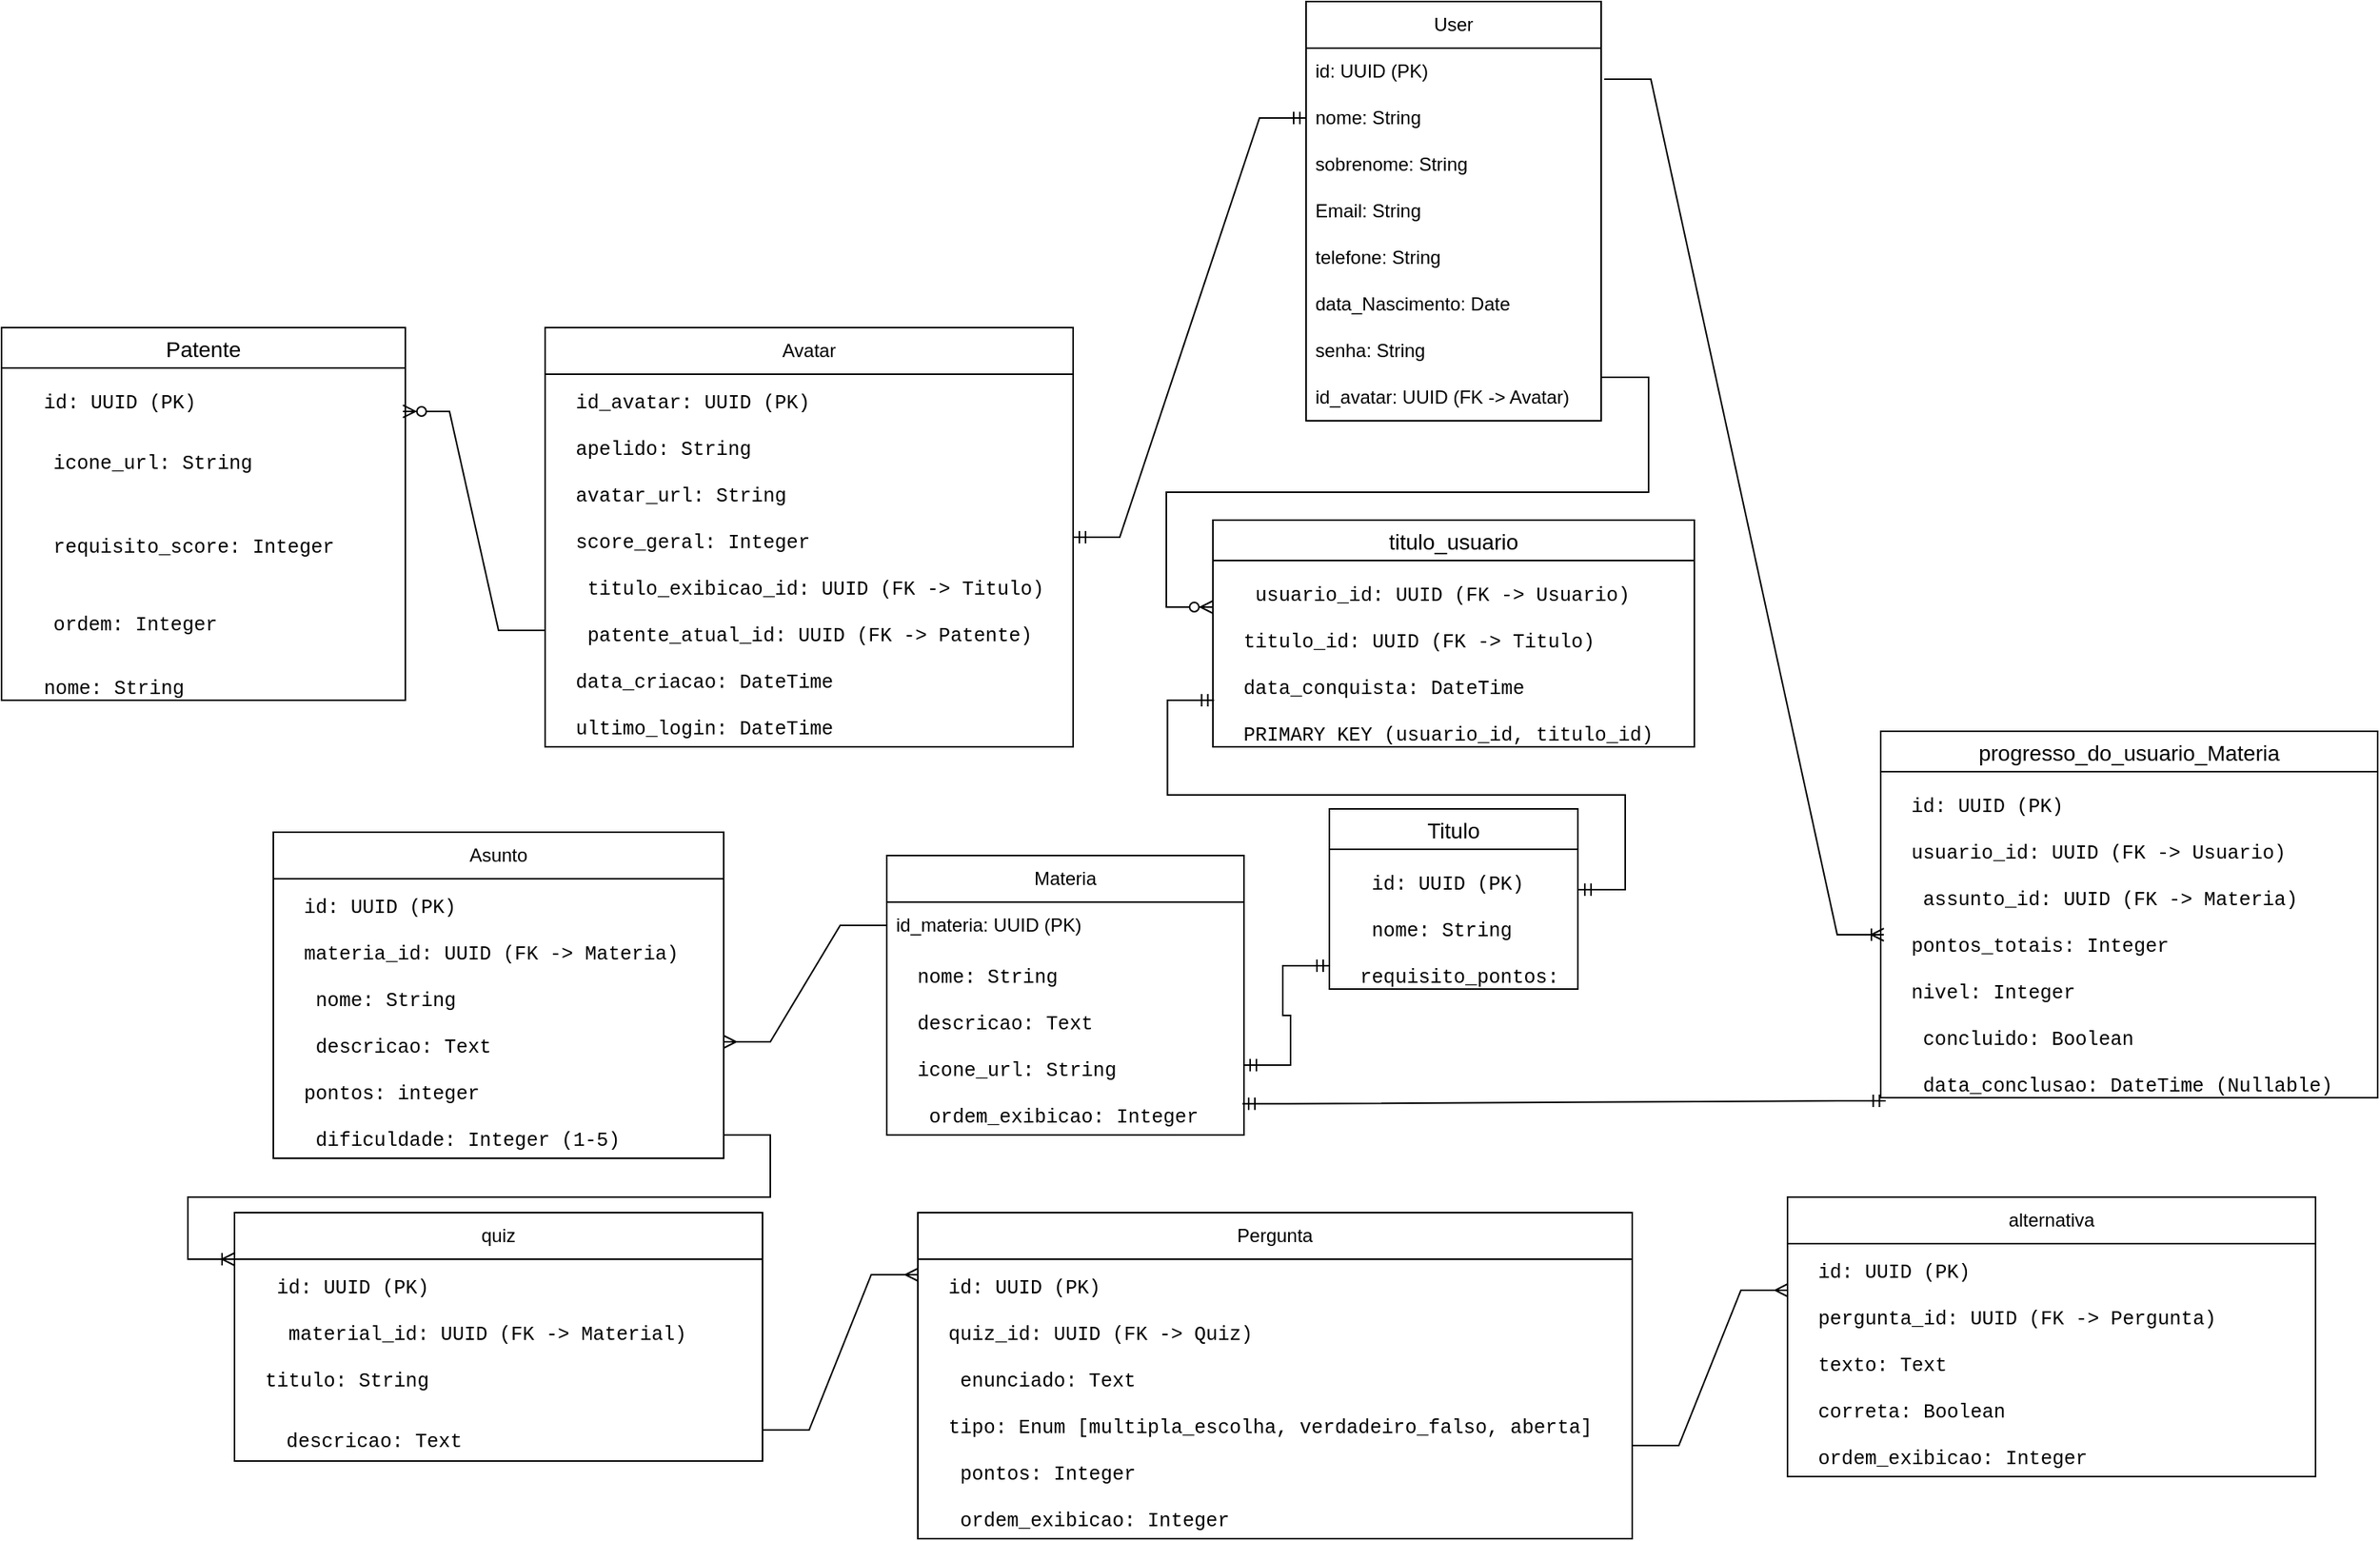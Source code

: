 <mxfile version="26.2.9">
  <diagram id="C5RBs43oDa-KdzZeNtuy" name="Page-1">
    <mxGraphModel dx="3129" dy="2436" grid="1" gridSize="10" guides="1" tooltips="1" connect="1" arrows="1" fold="1" page="1" pageScale="1" pageWidth="827" pageHeight="1169" math="0" shadow="0">
      <root>
        <mxCell id="WIyWlLk6GJQsqaUBKTNV-0" />
        <mxCell id="WIyWlLk6GJQsqaUBKTNV-1" parent="WIyWlLk6GJQsqaUBKTNV-0" />
        <mxCell id="BTQmBfeOJ8P_9vH9tkaP-0" value="User" style="swimlane;fontStyle=0;childLayout=stackLayout;horizontal=1;startSize=30;horizontalStack=0;resizeParent=1;resizeParentMax=0;resizeLast=0;collapsible=1;marginBottom=0;whiteSpace=wrap;html=1;" vertex="1" parent="WIyWlLk6GJQsqaUBKTNV-1">
          <mxGeometry x="50" y="-180" width="190" height="270" as="geometry" />
        </mxCell>
        <mxCell id="BTQmBfeOJ8P_9vH9tkaP-1" value="id: UUID (PK)" style="text;strokeColor=none;fillColor=none;align=left;verticalAlign=middle;spacingLeft=4;spacingRight=4;overflow=hidden;points=[[0,0.5],[1,0.5]];portConstraint=eastwest;rotatable=0;whiteSpace=wrap;html=1;" vertex="1" parent="BTQmBfeOJ8P_9vH9tkaP-0">
          <mxGeometry y="30" width="190" height="30" as="geometry" />
        </mxCell>
        <mxCell id="BTQmBfeOJ8P_9vH9tkaP-2" value="nome: String" style="text;strokeColor=none;fillColor=none;align=left;verticalAlign=middle;spacingLeft=4;spacingRight=4;overflow=hidden;points=[[0,0.5],[1,0.5]];portConstraint=eastwest;rotatable=0;whiteSpace=wrap;html=1;" vertex="1" parent="BTQmBfeOJ8P_9vH9tkaP-0">
          <mxGeometry y="60" width="190" height="30" as="geometry" />
        </mxCell>
        <mxCell id="BTQmBfeOJ8P_9vH9tkaP-7" value="sobrenome: String" style="text;strokeColor=none;fillColor=none;align=left;verticalAlign=middle;spacingLeft=4;spacingRight=4;overflow=hidden;points=[[0,0.5],[1,0.5]];portConstraint=eastwest;rotatable=0;whiteSpace=wrap;html=1;" vertex="1" parent="BTQmBfeOJ8P_9vH9tkaP-0">
          <mxGeometry y="90" width="190" height="30" as="geometry" />
        </mxCell>
        <mxCell id="BTQmBfeOJ8P_9vH9tkaP-5" value="Email: String" style="text;strokeColor=none;fillColor=none;align=left;verticalAlign=middle;spacingLeft=4;spacingRight=4;overflow=hidden;points=[[0,0.5],[1,0.5]];portConstraint=eastwest;rotatable=0;whiteSpace=wrap;html=1;" vertex="1" parent="BTQmBfeOJ8P_9vH9tkaP-0">
          <mxGeometry y="120" width="190" height="30" as="geometry" />
        </mxCell>
        <mxCell id="BTQmBfeOJ8P_9vH9tkaP-6" value="telefone: String" style="text;strokeColor=none;fillColor=none;align=left;verticalAlign=middle;spacingLeft=4;spacingRight=4;overflow=hidden;points=[[0,0.5],[1,0.5]];portConstraint=eastwest;rotatable=0;whiteSpace=wrap;html=1;" vertex="1" parent="BTQmBfeOJ8P_9vH9tkaP-0">
          <mxGeometry y="150" width="190" height="30" as="geometry" />
        </mxCell>
        <mxCell id="BTQmBfeOJ8P_9vH9tkaP-8" value="data_Nascimento: Date" style="text;strokeColor=none;fillColor=none;align=left;verticalAlign=middle;spacingLeft=4;spacingRight=4;overflow=hidden;points=[[0,0.5],[1,0.5]];portConstraint=eastwest;rotatable=0;whiteSpace=wrap;html=1;" vertex="1" parent="BTQmBfeOJ8P_9vH9tkaP-0">
          <mxGeometry y="180" width="190" height="30" as="geometry" />
        </mxCell>
        <mxCell id="BTQmBfeOJ8P_9vH9tkaP-3" value="senha: String" style="text;strokeColor=none;fillColor=none;align=left;verticalAlign=middle;spacingLeft=4;spacingRight=4;overflow=hidden;points=[[0,0.5],[1,0.5]];portConstraint=eastwest;rotatable=0;whiteSpace=wrap;html=1;" vertex="1" parent="BTQmBfeOJ8P_9vH9tkaP-0">
          <mxGeometry y="210" width="190" height="30" as="geometry" />
        </mxCell>
        <mxCell id="BTQmBfeOJ8P_9vH9tkaP-19" value="id_avatar: UUID (FK -&amp;gt; Avatar)" style="text;strokeColor=none;fillColor=none;align=left;verticalAlign=middle;spacingLeft=4;spacingRight=4;overflow=hidden;points=[[0,0.5],[1,0.5]];portConstraint=eastwest;rotatable=0;whiteSpace=wrap;html=1;" vertex="1" parent="BTQmBfeOJ8P_9vH9tkaP-0">
          <mxGeometry y="240" width="190" height="30" as="geometry" />
        </mxCell>
        <mxCell id="BTQmBfeOJ8P_9vH9tkaP-9" value="Avatar" style="swimlane;fontStyle=0;childLayout=stackLayout;horizontal=1;startSize=30;horizontalStack=0;resizeParent=1;resizeParentMax=0;resizeLast=0;collapsible=1;marginBottom=0;whiteSpace=wrap;html=1;" vertex="1" parent="WIyWlLk6GJQsqaUBKTNV-1">
          <mxGeometry x="-440" y="30" width="340" height="270" as="geometry" />
        </mxCell>
        <mxCell id="BTQmBfeOJ8P_9vH9tkaP-18" value="&lt;pre style=&quot;font-family: Menlo, &amp;quot;Roboto Mono&amp;quot;, &amp;quot;Courier New&amp;quot;, Courier, monospace, Inter, sans-serif; overflow: auto; padding: 9.144px 13.716px; text-wrap-mode: wrap; word-break: break-all; font-size: 12.573px; margin-top: 0px !important; margin-bottom: 0px !important;&quot;&gt;id_avatar: UUID (PK)&lt;/pre&gt;" style="text;strokeColor=none;fillColor=none;align=left;verticalAlign=middle;spacingLeft=4;spacingRight=4;overflow=hidden;points=[[0,0.5],[1,0.5]];portConstraint=eastwest;rotatable=0;whiteSpace=wrap;html=1;" vertex="1" parent="BTQmBfeOJ8P_9vH9tkaP-9">
          <mxGeometry y="30" width="340" height="30" as="geometry" />
        </mxCell>
        <mxCell id="BTQmBfeOJ8P_9vH9tkaP-10" value="&lt;pre style=&quot;font-family: Menlo, &amp;quot;Roboto Mono&amp;quot;, &amp;quot;Courier New&amp;quot;, Courier, monospace, Inter, sans-serif; overflow: auto; padding: 9.144px 13.716px; text-wrap-mode: wrap; word-break: break-all; font-size: 12.573px; margin-top: 0px !important; margin-bottom: 0px !important;&quot;&gt;apelido: String&lt;/pre&gt;" style="text;strokeColor=none;fillColor=none;align=left;verticalAlign=middle;spacingLeft=4;spacingRight=4;overflow=hidden;points=[[0,0.5],[1,0.5]];portConstraint=eastwest;rotatable=0;whiteSpace=wrap;html=1;" vertex="1" parent="BTQmBfeOJ8P_9vH9tkaP-9">
          <mxGeometry y="60" width="340" height="30" as="geometry" />
        </mxCell>
        <mxCell id="BTQmBfeOJ8P_9vH9tkaP-11" value="&lt;pre style=&quot;font-family: Menlo, &amp;quot;Roboto Mono&amp;quot;, &amp;quot;Courier New&amp;quot;, Courier, monospace, Inter, sans-serif; overflow: auto; padding: 9.144px 13.716px; text-wrap-mode: wrap; word-break: break-all; font-size: 12.573px; margin-top: 0px !important; margin-bottom: 0px !important;&quot;&gt;avatar_url: String&lt;/pre&gt;" style="text;strokeColor=none;fillColor=none;align=left;verticalAlign=middle;spacingLeft=4;spacingRight=4;overflow=hidden;points=[[0,0.5],[1,0.5]];portConstraint=eastwest;rotatable=0;whiteSpace=wrap;html=1;" vertex="1" parent="BTQmBfeOJ8P_9vH9tkaP-9">
          <mxGeometry y="90" width="340" height="30" as="geometry" />
        </mxCell>
        <mxCell id="BTQmBfeOJ8P_9vH9tkaP-15" value="&lt;pre style=&quot;font-family: Menlo, &amp;quot;Roboto Mono&amp;quot;, &amp;quot;Courier New&amp;quot;, Courier, monospace, Inter, sans-serif; overflow: auto; padding: 9.144px 13.716px; text-wrap-mode: wrap; word-break: break-all; font-size: 12.573px; margin-top: 0px !important; margin-bottom: 0px !important;&quot;&gt;score_geral: Integer&lt;/pre&gt;" style="text;strokeColor=none;fillColor=none;align=left;verticalAlign=middle;spacingLeft=4;spacingRight=4;overflow=hidden;points=[[0,0.5],[1,0.5]];portConstraint=eastwest;rotatable=0;whiteSpace=wrap;html=1;" vertex="1" parent="BTQmBfeOJ8P_9vH9tkaP-9">
          <mxGeometry y="120" width="340" height="30" as="geometry" />
        </mxCell>
        <mxCell id="BTQmBfeOJ8P_9vH9tkaP-14" value="&lt;pre style=&quot;font-family: Menlo, &amp;quot;Roboto Mono&amp;quot;, &amp;quot;Courier New&amp;quot;, Courier, monospace, Inter, sans-serif; overflow: auto; padding: 9.144px 13.716px; text-wrap-mode: wrap; word-break: break-all; font-size: 12.573px; margin-top: 0px !important; margin-bottom: 0px !important;&quot;&gt; titulo_exibicao_id: UUID (FK -&amp;gt; Titulo)&lt;/pre&gt;" style="text;strokeColor=none;fillColor=none;align=left;verticalAlign=middle;spacingLeft=4;spacingRight=4;overflow=hidden;points=[[0,0.5],[1,0.5]];portConstraint=eastwest;rotatable=0;whiteSpace=wrap;html=1;" vertex="1" parent="BTQmBfeOJ8P_9vH9tkaP-9">
          <mxGeometry y="150" width="340" height="30" as="geometry" />
        </mxCell>
        <mxCell id="BTQmBfeOJ8P_9vH9tkaP-13" value="&lt;pre style=&quot;font-family: Menlo, &amp;quot;Roboto Mono&amp;quot;, &amp;quot;Courier New&amp;quot;, Courier, monospace, Inter, sans-serif; overflow: auto; padding: 9.144px 13.716px; text-wrap-mode: wrap; word-break: break-all; font-size: 12.573px; margin-top: 0px !important; margin-bottom: 0px !important;&quot;&gt; patente_atual_id: UUID (FK -&amp;gt; Patente)&lt;/pre&gt;" style="text;strokeColor=none;fillColor=none;align=left;verticalAlign=middle;spacingLeft=4;spacingRight=4;overflow=hidden;points=[[0,0.5],[1,0.5]];portConstraint=eastwest;rotatable=0;whiteSpace=wrap;html=1;" vertex="1" parent="BTQmBfeOJ8P_9vH9tkaP-9">
          <mxGeometry y="180" width="340" height="30" as="geometry" />
        </mxCell>
        <mxCell id="BTQmBfeOJ8P_9vH9tkaP-17" value="&lt;pre style=&quot;font-family: Menlo, &amp;quot;Roboto Mono&amp;quot;, &amp;quot;Courier New&amp;quot;, Courier, monospace, Inter, sans-serif; overflow: auto; padding: 9.144px 13.716px; text-wrap-mode: wrap; word-break: break-all; font-size: 12.573px; margin-top: 0px !important; margin-bottom: 0px !important;&quot;&gt;data_criacao: DateTime&lt;/pre&gt;" style="text;strokeColor=none;fillColor=none;align=left;verticalAlign=middle;spacingLeft=4;spacingRight=4;overflow=hidden;points=[[0,0.5],[1,0.5]];portConstraint=eastwest;rotatable=0;whiteSpace=wrap;html=1;" vertex="1" parent="BTQmBfeOJ8P_9vH9tkaP-9">
          <mxGeometry y="210" width="340" height="30" as="geometry" />
        </mxCell>
        <mxCell id="BTQmBfeOJ8P_9vH9tkaP-12" value="&lt;pre style=&quot;font-family: Menlo, &amp;quot;Roboto Mono&amp;quot;, &amp;quot;Courier New&amp;quot;, Courier, monospace, Inter, sans-serif; overflow: auto; padding: 9.144px 13.716px; text-wrap-mode: wrap; word-break: break-all; font-size: 12.573px; margin-top: 0px !important; margin-bottom: 0px !important;&quot;&gt;ultimo_login: DateTime&lt;/pre&gt;" style="text;strokeColor=none;fillColor=none;align=left;verticalAlign=middle;spacingLeft=4;spacingRight=4;overflow=hidden;points=[[0,0.5],[1,0.5]];portConstraint=eastwest;rotatable=0;whiteSpace=wrap;html=1;" vertex="1" parent="BTQmBfeOJ8P_9vH9tkaP-9">
          <mxGeometry y="240" width="340" height="30" as="geometry" />
        </mxCell>
        <mxCell id="BTQmBfeOJ8P_9vH9tkaP-20" value="Materia" style="swimlane;fontStyle=0;childLayout=stackLayout;horizontal=1;startSize=30;horizontalStack=0;resizeParent=1;resizeParentMax=0;resizeLast=0;collapsible=1;marginBottom=0;whiteSpace=wrap;html=1;" vertex="1" parent="WIyWlLk6GJQsqaUBKTNV-1">
          <mxGeometry x="-220" y="370" width="230" height="180" as="geometry" />
        </mxCell>
        <mxCell id="BTQmBfeOJ8P_9vH9tkaP-21" value="id_materia: UUID (PK)" style="text;strokeColor=none;fillColor=none;align=left;verticalAlign=middle;spacingLeft=4;spacingRight=4;overflow=hidden;points=[[0,0.5],[1,0.5]];portConstraint=eastwest;rotatable=0;whiteSpace=wrap;html=1;" vertex="1" parent="BTQmBfeOJ8P_9vH9tkaP-20">
          <mxGeometry y="30" width="230" height="30" as="geometry" />
        </mxCell>
        <mxCell id="BTQmBfeOJ8P_9vH9tkaP-22" value="&lt;pre style=&quot;font-family: Menlo, &amp;quot;Roboto Mono&amp;quot;, &amp;quot;Courier New&amp;quot;, Courier, monospace, Inter, sans-serif; overflow: auto; padding: 9.144px 13.716px; text-wrap-mode: wrap; word-break: break-all; font-size: 12.573px; margin-top: 0px !important; margin-bottom: 0px !important;&quot;&gt;nome: String&lt;/pre&gt;" style="text;strokeColor=none;fillColor=none;align=left;verticalAlign=middle;spacingLeft=4;spacingRight=4;overflow=hidden;points=[[0,0.5],[1,0.5]];portConstraint=eastwest;rotatable=0;whiteSpace=wrap;html=1;" vertex="1" parent="BTQmBfeOJ8P_9vH9tkaP-20">
          <mxGeometry y="60" width="230" height="30" as="geometry" />
        </mxCell>
        <mxCell id="BTQmBfeOJ8P_9vH9tkaP-25" value="&lt;pre style=&quot;font-family: Menlo, &amp;quot;Roboto Mono&amp;quot;, &amp;quot;Courier New&amp;quot;, Courier, monospace, Inter, sans-serif; overflow: auto; padding: 9.144px 13.716px; text-wrap-mode: wrap; word-break: break-all; font-size: 12.573px; margin-top: 0px !important; margin-bottom: 0px !important;&quot;&gt;descricao: Text&lt;/pre&gt;" style="text;strokeColor=none;fillColor=none;align=left;verticalAlign=middle;spacingLeft=4;spacingRight=4;overflow=hidden;points=[[0,0.5],[1,0.5]];portConstraint=eastwest;rotatable=0;whiteSpace=wrap;html=1;" vertex="1" parent="BTQmBfeOJ8P_9vH9tkaP-20">
          <mxGeometry y="90" width="230" height="30" as="geometry" />
        </mxCell>
        <mxCell id="BTQmBfeOJ8P_9vH9tkaP-24" value="&lt;pre style=&quot;font-family: Menlo, &amp;quot;Roboto Mono&amp;quot;, &amp;quot;Courier New&amp;quot;, Courier, monospace, Inter, sans-serif; overflow: auto; padding: 9.144px 13.716px; text-wrap-mode: wrap; word-break: break-all; font-size: 12.573px; margin-top: 0px !important; margin-bottom: 0px !important;&quot;&gt;icone_url: String&lt;/pre&gt;" style="text;strokeColor=none;fillColor=none;align=left;verticalAlign=middle;spacingLeft=4;spacingRight=4;overflow=hidden;points=[[0,0.5],[1,0.5]];portConstraint=eastwest;rotatable=0;whiteSpace=wrap;html=1;" vertex="1" parent="BTQmBfeOJ8P_9vH9tkaP-20">
          <mxGeometry y="120" width="230" height="30" as="geometry" />
        </mxCell>
        <mxCell id="BTQmBfeOJ8P_9vH9tkaP-26" value="&lt;pre style=&quot;font-family: Menlo, &amp;quot;Roboto Mono&amp;quot;, &amp;quot;Courier New&amp;quot;, Courier, monospace, Inter, sans-serif; overflow: auto; padding: 9.144px 13.716px; text-wrap-mode: wrap; word-break: break-all; font-size: 12.573px; margin-top: 0px !important; margin-bottom: 0px !important;&quot;&gt; ordem_exibicao: Integer&lt;/pre&gt;" style="text;strokeColor=none;fillColor=none;align=left;verticalAlign=middle;spacingLeft=4;spacingRight=4;overflow=hidden;points=[[0,0.5],[1,0.5]];portConstraint=eastwest;rotatable=0;whiteSpace=wrap;html=1;" vertex="1" parent="BTQmBfeOJ8P_9vH9tkaP-20">
          <mxGeometry y="150" width="230" height="30" as="geometry" />
        </mxCell>
        <mxCell id="BTQmBfeOJ8P_9vH9tkaP-28" value="Asunto" style="swimlane;fontStyle=0;childLayout=stackLayout;horizontal=1;startSize=30;horizontalStack=0;resizeParent=1;resizeParentMax=0;resizeLast=0;collapsible=1;marginBottom=0;whiteSpace=wrap;html=1;" vertex="1" parent="WIyWlLk6GJQsqaUBKTNV-1">
          <mxGeometry x="-615" y="355" width="290" height="210" as="geometry" />
        </mxCell>
        <mxCell id="BTQmBfeOJ8P_9vH9tkaP-29" value="&lt;pre style=&quot;font-family: Menlo, &amp;quot;Roboto Mono&amp;quot;, &amp;quot;Courier New&amp;quot;, Courier, monospace, Inter, sans-serif; overflow: auto; padding: 9.144px 13.716px; text-wrap-mode: wrap; word-break: break-all; font-size: 12.573px; margin-top: 0px !important; margin-bottom: 0px !important;&quot;&gt;id: UUID (PK)&lt;/pre&gt;" style="text;strokeColor=none;fillColor=none;align=left;verticalAlign=middle;spacingLeft=4;spacingRight=4;overflow=hidden;points=[[0,0.5],[1,0.5]];portConstraint=eastwest;rotatable=0;whiteSpace=wrap;html=1;" vertex="1" parent="BTQmBfeOJ8P_9vH9tkaP-28">
          <mxGeometry y="30" width="290" height="30" as="geometry" />
        </mxCell>
        <mxCell id="BTQmBfeOJ8P_9vH9tkaP-30" value="&lt;pre style=&quot;font-family: Menlo, &amp;quot;Roboto Mono&amp;quot;, &amp;quot;Courier New&amp;quot;, Courier, monospace, Inter, sans-serif; overflow: auto; padding: 9.144px 13.716px; text-wrap-mode: wrap; word-break: break-all; font-size: 12.573px; margin-top: 0px !important; margin-bottom: 0px !important;&quot;&gt;materia_id: UUID (FK -&amp;gt; Materia)&lt;/pre&gt;" style="text;strokeColor=none;fillColor=none;align=left;verticalAlign=middle;spacingLeft=4;spacingRight=4;overflow=hidden;points=[[0,0.5],[1,0.5]];portConstraint=eastwest;rotatable=0;whiteSpace=wrap;html=1;" vertex="1" parent="BTQmBfeOJ8P_9vH9tkaP-28">
          <mxGeometry y="60" width="290" height="30" as="geometry" />
        </mxCell>
        <mxCell id="BTQmBfeOJ8P_9vH9tkaP-32" value="&lt;pre style=&quot;font-family: Menlo, &amp;quot;Roboto Mono&amp;quot;, &amp;quot;Courier New&amp;quot;, Courier, monospace, Inter, sans-serif; overflow: auto; padding: 9.144px 13.716px; text-wrap-mode: wrap; word-break: break-all; font-size: 12.573px; margin-top: 0px !important; margin-bottom: 0px !important;&quot;&gt; nome: String&lt;/pre&gt;" style="text;strokeColor=none;fillColor=none;align=left;verticalAlign=middle;spacingLeft=4;spacingRight=4;overflow=hidden;points=[[0,0.5],[1,0.5]];portConstraint=eastwest;rotatable=0;whiteSpace=wrap;html=1;" vertex="1" parent="BTQmBfeOJ8P_9vH9tkaP-28">
          <mxGeometry y="90" width="290" height="30" as="geometry" />
        </mxCell>
        <mxCell id="BTQmBfeOJ8P_9vH9tkaP-33" value="&lt;pre style=&quot;font-family: Menlo, &amp;quot;Roboto Mono&amp;quot;, &amp;quot;Courier New&amp;quot;, Courier, monospace, Inter, sans-serif; overflow: auto; padding: 9.144px 13.716px; text-wrap-mode: wrap; word-break: break-all; font-size: 12.573px; margin-top: 0px !important; margin-bottom: 0px !important;&quot;&gt; descricao: Text&lt;/pre&gt;" style="text;strokeColor=none;fillColor=none;align=left;verticalAlign=middle;spacingLeft=4;spacingRight=4;overflow=hidden;points=[[0,0.5],[1,0.5]];portConstraint=eastwest;rotatable=0;whiteSpace=wrap;html=1;" vertex="1" parent="BTQmBfeOJ8P_9vH9tkaP-28">
          <mxGeometry y="120" width="290" height="30" as="geometry" />
        </mxCell>
        <mxCell id="BTQmBfeOJ8P_9vH9tkaP-95" value="&lt;pre style=&quot;font-family: Menlo, &amp;quot;Roboto Mono&amp;quot;, &amp;quot;Courier New&amp;quot;, Courier, monospace, Inter, sans-serif; overflow: auto; padding: 9.144px 13.716px; text-wrap-mode: wrap; word-break: break-all; font-size: 12.573px; margin-top: 0px !important; margin-bottom: 0px !important;&quot;&gt;pontos: integer&lt;/pre&gt;" style="text;strokeColor=none;fillColor=none;align=left;verticalAlign=middle;spacingLeft=4;spacingRight=4;overflow=hidden;points=[[0,0.5],[1,0.5]];portConstraint=eastwest;rotatable=0;whiteSpace=wrap;html=1;" vertex="1" parent="BTQmBfeOJ8P_9vH9tkaP-28">
          <mxGeometry y="150" width="290" height="30" as="geometry" />
        </mxCell>
        <mxCell id="BTQmBfeOJ8P_9vH9tkaP-34" value="&lt;pre style=&quot;font-family: Menlo, &amp;quot;Roboto Mono&amp;quot;, &amp;quot;Courier New&amp;quot;, Courier, monospace, Inter, sans-serif; overflow: auto; padding: 9.144px 13.716px; text-wrap-mode: wrap; word-break: break-all; font-size: 12.573px; margin-top: 0px !important; margin-bottom: 0px !important;&quot;&gt; dificuldade: Integer (1-5)&lt;/pre&gt;" style="text;strokeColor=none;fillColor=none;align=left;verticalAlign=middle;spacingLeft=4;spacingRight=4;overflow=hidden;points=[[0,0.5],[1,0.5]];portConstraint=eastwest;rotatable=0;whiteSpace=wrap;html=1;" vertex="1" parent="BTQmBfeOJ8P_9vH9tkaP-28">
          <mxGeometry y="180" width="290" height="30" as="geometry" />
        </mxCell>
        <mxCell id="BTQmBfeOJ8P_9vH9tkaP-31" value="&lt;pre style=&quot;font-family: Menlo, &amp;quot;Roboto Mono&amp;quot;, &amp;quot;Courier New&amp;quot;, Courier, monospace, Inter, sans-serif; overflow: auto; padding: 9.144px 13.716px; text-wrap-mode: wrap; word-break: break-all; font-size: 12.573px; margin-top: 0px !important; margin-bottom: 0px !important;&quot;&gt;&lt;br&gt;&lt;/pre&gt;" style="text;strokeColor=none;fillColor=none;align=left;verticalAlign=middle;spacingLeft=4;spacingRight=4;overflow=hidden;points=[[0,0.5],[1,0.5]];portConstraint=eastwest;rotatable=0;whiteSpace=wrap;html=1;" vertex="1" parent="BTQmBfeOJ8P_9vH9tkaP-28">
          <mxGeometry y="210" width="290" as="geometry" />
        </mxCell>
        <mxCell id="BTQmBfeOJ8P_9vH9tkaP-35" value="quiz" style="swimlane;fontStyle=0;childLayout=stackLayout;horizontal=1;startSize=30;horizontalStack=0;resizeParent=1;resizeParentMax=0;resizeLast=0;collapsible=1;marginBottom=0;whiteSpace=wrap;html=1;" vertex="1" parent="WIyWlLk6GJQsqaUBKTNV-1">
          <mxGeometry x="-640" y="600" width="340" height="160" as="geometry" />
        </mxCell>
        <mxCell id="BTQmBfeOJ8P_9vH9tkaP-36" value="&lt;pre style=&quot;font-family: Menlo, &amp;quot;Roboto Mono&amp;quot;, &amp;quot;Courier New&amp;quot;, Courier, monospace, Inter, sans-serif; overflow: auto; padding: 9.144px 13.716px; text-wrap-mode: wrap; word-break: break-all; font-size: 12.573px; margin-top: 0px !important; margin-bottom: 0px !important;&quot;&gt; id: UUID (PK)&lt;/pre&gt;" style="text;strokeColor=none;fillColor=none;align=left;verticalAlign=middle;spacingLeft=4;spacingRight=4;overflow=hidden;points=[[0,0.5],[1,0.5]];portConstraint=eastwest;rotatable=0;whiteSpace=wrap;html=1;" vertex="1" parent="BTQmBfeOJ8P_9vH9tkaP-35">
          <mxGeometry y="30" width="340" height="30" as="geometry" />
        </mxCell>
        <mxCell id="BTQmBfeOJ8P_9vH9tkaP-37" value="&lt;pre style=&quot;font-family: Menlo, &amp;quot;Roboto Mono&amp;quot;, &amp;quot;Courier New&amp;quot;, Courier, monospace, Inter, sans-serif; overflow: auto; padding: 9.144px 13.716px; text-wrap-mode: wrap; word-break: break-all; font-size: 12.573px; margin-top: 0px !important; margin-bottom: 0px !important;&quot;&gt;  material_id: UUID (FK -&amp;gt; Material)&lt;/pre&gt;" style="text;strokeColor=none;fillColor=none;align=left;verticalAlign=middle;spacingLeft=4;spacingRight=4;overflow=hidden;points=[[0,0.5],[1,0.5]];portConstraint=eastwest;rotatable=0;whiteSpace=wrap;html=1;" vertex="1" parent="BTQmBfeOJ8P_9vH9tkaP-35">
          <mxGeometry y="60" width="340" height="30" as="geometry" />
        </mxCell>
        <mxCell id="BTQmBfeOJ8P_9vH9tkaP-38" value="&lt;pre style=&quot;font-family: Menlo, &amp;quot;Roboto Mono&amp;quot;, &amp;quot;Courier New&amp;quot;, Courier, monospace, Inter, sans-serif; overflow: auto; padding: 9.144px 13.716px; text-wrap-mode: wrap; word-break: break-all; font-size: 12.573px; margin-top: 0px !important; margin-bottom: 0px !important;&quot;&gt;titulo: String&lt;/pre&gt;" style="text;strokeColor=none;fillColor=none;align=left;verticalAlign=middle;spacingLeft=4;spacingRight=4;overflow=hidden;points=[[0,0.5],[1,0.5]];portConstraint=eastwest;rotatable=0;whiteSpace=wrap;html=1;" vertex="1" parent="BTQmBfeOJ8P_9vH9tkaP-35">
          <mxGeometry y="90" width="340" height="30" as="geometry" />
        </mxCell>
        <mxCell id="BTQmBfeOJ8P_9vH9tkaP-41" value="&lt;pre style=&quot;font-family: Menlo, &amp;quot;Roboto Mono&amp;quot;, &amp;quot;Courier New&amp;quot;, Courier, monospace, Inter, sans-serif; overflow: auto; padding: 9.144px 13.716px; text-wrap-mode: wrap; word-break: break-all; font-size: 12.573px; margin-top: 0px !important; margin-bottom: 0px !important;&quot;&gt;&lt;pre style=&quot;font-family: Menlo, &amp;quot;Roboto Mono&amp;quot;, &amp;quot;Courier New&amp;quot;, Courier, monospace, Inter, sans-serif; overflow: auto; padding: 9.144px 13.716px; text-wrap-mode: wrap; word-break: break-all; margin-top: 0px !important; margin-bottom: 0px !important;&quot;&gt;descricao: Text&lt;/pre&gt;&lt;/pre&gt;" style="text;strokeColor=none;fillColor=none;align=left;verticalAlign=middle;spacingLeft=4;spacingRight=4;overflow=hidden;points=[[0,0.5],[1,0.5]];portConstraint=eastwest;rotatable=0;whiteSpace=wrap;html=1;" vertex="1" parent="BTQmBfeOJ8P_9vH9tkaP-35">
          <mxGeometry y="120" width="340" height="40" as="geometry" />
        </mxCell>
        <mxCell id="BTQmBfeOJ8P_9vH9tkaP-42" value="Pergunta" style="swimlane;fontStyle=0;childLayout=stackLayout;horizontal=1;startSize=30;horizontalStack=0;resizeParent=1;resizeParentMax=0;resizeLast=0;collapsible=1;marginBottom=0;whiteSpace=wrap;html=1;" vertex="1" parent="WIyWlLk6GJQsqaUBKTNV-1">
          <mxGeometry x="-200" y="600" width="460" height="210" as="geometry" />
        </mxCell>
        <mxCell id="BTQmBfeOJ8P_9vH9tkaP-43" value="&lt;pre style=&quot;font-family: Menlo, &amp;quot;Roboto Mono&amp;quot;, &amp;quot;Courier New&amp;quot;, Courier, monospace, Inter, sans-serif; overflow: auto; padding: 9.144px 13.716px; text-wrap-mode: wrap; word-break: break-all; font-size: 12.573px; margin-top: 0px !important; margin-bottom: 0px !important;&quot;&gt;id: UUID (PK)&lt;/pre&gt;" style="text;strokeColor=none;fillColor=none;align=left;verticalAlign=middle;spacingLeft=4;spacingRight=4;overflow=hidden;points=[[0,0.5],[1,0.5]];portConstraint=eastwest;rotatable=0;whiteSpace=wrap;html=1;" vertex="1" parent="BTQmBfeOJ8P_9vH9tkaP-42">
          <mxGeometry y="30" width="460" height="30" as="geometry" />
        </mxCell>
        <mxCell id="BTQmBfeOJ8P_9vH9tkaP-44" value="&lt;pre style=&quot;font-family: Menlo, &amp;quot;Roboto Mono&amp;quot;, &amp;quot;Courier New&amp;quot;, Courier, monospace, Inter, sans-serif; overflow: auto; padding: 9.144px 13.716px; text-wrap-mode: wrap; word-break: break-all; font-size: 12.573px; margin-top: 0px !important; margin-bottom: 0px !important;&quot;&gt;quiz_id: UUID (FK -&amp;gt; Quiz)&lt;/pre&gt;" style="text;strokeColor=none;fillColor=none;align=left;verticalAlign=middle;spacingLeft=4;spacingRight=4;overflow=hidden;points=[[0,0.5],[1,0.5]];portConstraint=eastwest;rotatable=0;whiteSpace=wrap;html=1;" vertex="1" parent="BTQmBfeOJ8P_9vH9tkaP-42">
          <mxGeometry y="60" width="460" height="30" as="geometry" />
        </mxCell>
        <mxCell id="BTQmBfeOJ8P_9vH9tkaP-56" value="&lt;pre style=&quot;font-family: Menlo, &amp;quot;Roboto Mono&amp;quot;, &amp;quot;Courier New&amp;quot;, Courier, monospace, Inter, sans-serif; overflow: auto; padding: 9.144px 13.716px; text-wrap-mode: wrap; word-break: break-all; font-size: 12.573px; margin-top: 0px !important; margin-bottom: 0px !important;&quot;&gt; enunciado: Text&lt;/pre&gt;" style="text;strokeColor=none;fillColor=none;align=left;verticalAlign=middle;spacingLeft=4;spacingRight=4;overflow=hidden;points=[[0,0.5],[1,0.5]];portConstraint=eastwest;rotatable=0;whiteSpace=wrap;html=1;" vertex="1" parent="BTQmBfeOJ8P_9vH9tkaP-42">
          <mxGeometry y="90" width="460" height="30" as="geometry" />
        </mxCell>
        <mxCell id="BTQmBfeOJ8P_9vH9tkaP-55" value="&lt;pre style=&quot;font-family: Menlo, &amp;quot;Roboto Mono&amp;quot;, &amp;quot;Courier New&amp;quot;, Courier, monospace, Inter, sans-serif; overflow: auto; padding: 9.144px 13.716px; text-wrap-mode: wrap; word-break: break-all; font-size: 12.573px; margin-top: 0px !important; margin-bottom: 0px !important;&quot;&gt;tipo: Enum [multipla_escolha, verdadeiro_falso, aberta]&lt;/pre&gt;" style="text;strokeColor=none;fillColor=none;align=left;verticalAlign=middle;spacingLeft=4;spacingRight=4;overflow=hidden;points=[[0,0.5],[1,0.5]];portConstraint=eastwest;rotatable=0;whiteSpace=wrap;html=1;" vertex="1" parent="BTQmBfeOJ8P_9vH9tkaP-42">
          <mxGeometry y="120" width="460" height="30" as="geometry" />
        </mxCell>
        <mxCell id="BTQmBfeOJ8P_9vH9tkaP-54" value="&lt;pre style=&quot;font-family: Menlo, &amp;quot;Roboto Mono&amp;quot;, &amp;quot;Courier New&amp;quot;, Courier, monospace, Inter, sans-serif; overflow: auto; padding: 9.144px 13.716px; text-wrap-mode: wrap; word-break: break-all; font-size: 12.573px; margin-top: 0px !important; margin-bottom: 0px !important;&quot;&gt; pontos: Integer&lt;/pre&gt;" style="text;strokeColor=none;fillColor=none;align=left;verticalAlign=middle;spacingLeft=4;spacingRight=4;overflow=hidden;points=[[0,0.5],[1,0.5]];portConstraint=eastwest;rotatable=0;whiteSpace=wrap;html=1;" vertex="1" parent="BTQmBfeOJ8P_9vH9tkaP-42">
          <mxGeometry y="150" width="460" height="30" as="geometry" />
        </mxCell>
        <mxCell id="BTQmBfeOJ8P_9vH9tkaP-45" value="&lt;pre style=&quot;font-family: Menlo, &amp;quot;Roboto Mono&amp;quot;, &amp;quot;Courier New&amp;quot;, Courier, monospace, Inter, sans-serif; overflow: auto; padding: 9.144px 13.716px; text-wrap-mode: wrap; word-break: break-all; font-size: 12.573px; margin-top: 0px !important; margin-bottom: 0px !important;&quot;&gt; ordem_exibicao: Integer&lt;/pre&gt;" style="text;strokeColor=none;fillColor=none;align=left;verticalAlign=middle;spacingLeft=4;spacingRight=4;overflow=hidden;points=[[0,0.5],[1,0.5]];portConstraint=eastwest;rotatable=0;whiteSpace=wrap;html=1;" vertex="1" parent="BTQmBfeOJ8P_9vH9tkaP-42">
          <mxGeometry y="180" width="460" height="30" as="geometry" />
        </mxCell>
        <mxCell id="BTQmBfeOJ8P_9vH9tkaP-50" value="alternativa" style="swimlane;fontStyle=0;childLayout=stackLayout;horizontal=1;startSize=30;horizontalStack=0;resizeParent=1;resizeParentMax=0;resizeLast=0;collapsible=1;marginBottom=0;whiteSpace=wrap;html=1;" vertex="1" parent="WIyWlLk6GJQsqaUBKTNV-1">
          <mxGeometry x="360" y="590" width="340" height="180" as="geometry" />
        </mxCell>
        <mxCell id="BTQmBfeOJ8P_9vH9tkaP-51" value="&lt;pre style=&quot;font-family: Menlo, &amp;quot;Roboto Mono&amp;quot;, &amp;quot;Courier New&amp;quot;, Courier, monospace, Inter, sans-serif; overflow: auto; padding: 9.144px 13.716px; text-wrap-mode: wrap; word-break: break-all; font-size: 12.573px; margin-top: 0px !important; margin-bottom: 0px !important;&quot;&gt;id: UUID (PK)&lt;/pre&gt;" style="text;strokeColor=none;fillColor=none;align=left;verticalAlign=middle;spacingLeft=4;spacingRight=4;overflow=hidden;points=[[0,0.5],[1,0.5]];portConstraint=eastwest;rotatable=0;whiteSpace=wrap;html=1;" vertex="1" parent="BTQmBfeOJ8P_9vH9tkaP-50">
          <mxGeometry y="30" width="340" height="30" as="geometry" />
        </mxCell>
        <mxCell id="BTQmBfeOJ8P_9vH9tkaP-59" value="&lt;pre style=&quot;font-family: Menlo, &amp;quot;Roboto Mono&amp;quot;, &amp;quot;Courier New&amp;quot;, Courier, monospace, Inter, sans-serif; overflow: auto; padding: 9.144px 13.716px; text-wrap-mode: wrap; word-break: break-all; font-size: 12.573px; margin-top: 0px !important; margin-bottom: 0px !important;&quot;&gt;pergunta_id: UUID (FK -&amp;gt; Pergunta)&lt;/pre&gt;" style="text;strokeColor=none;fillColor=none;align=left;verticalAlign=middle;spacingLeft=4;spacingRight=4;overflow=hidden;points=[[0,0.5],[1,0.5]];portConstraint=eastwest;rotatable=0;whiteSpace=wrap;html=1;" vertex="1" parent="BTQmBfeOJ8P_9vH9tkaP-50">
          <mxGeometry y="60" width="340" height="30" as="geometry" />
        </mxCell>
        <mxCell id="BTQmBfeOJ8P_9vH9tkaP-52" value="&lt;pre style=&quot;font-family: Menlo, &amp;quot;Roboto Mono&amp;quot;, &amp;quot;Courier New&amp;quot;, Courier, monospace, Inter, sans-serif; overflow: auto; padding: 9.144px 13.716px; text-wrap-mode: wrap; word-break: break-all; font-size: 12.573px; margin-top: 0px !important; margin-bottom: 0px !important;&quot;&gt;texto: Text&lt;/pre&gt;" style="text;strokeColor=none;fillColor=none;align=left;verticalAlign=middle;spacingLeft=4;spacingRight=4;overflow=hidden;points=[[0,0.5],[1,0.5]];portConstraint=eastwest;rotatable=0;whiteSpace=wrap;html=1;" vertex="1" parent="BTQmBfeOJ8P_9vH9tkaP-50">
          <mxGeometry y="90" width="340" height="30" as="geometry" />
        </mxCell>
        <mxCell id="BTQmBfeOJ8P_9vH9tkaP-53" value="&lt;pre style=&quot;font-family: Menlo, &amp;quot;Roboto Mono&amp;quot;, &amp;quot;Courier New&amp;quot;, Courier, monospace, Inter, sans-serif; overflow: auto; padding: 9.144px 13.716px; text-wrap-mode: wrap; word-break: break-all; font-size: 12.573px; margin-top: 0px !important; margin-bottom: 0px !important;&quot;&gt;correta: Boolean&lt;/pre&gt;" style="text;strokeColor=none;fillColor=none;align=left;verticalAlign=middle;spacingLeft=4;spacingRight=4;overflow=hidden;points=[[0,0.5],[1,0.5]];portConstraint=eastwest;rotatable=0;whiteSpace=wrap;html=1;" vertex="1" parent="BTQmBfeOJ8P_9vH9tkaP-50">
          <mxGeometry y="120" width="340" height="30" as="geometry" />
        </mxCell>
        <mxCell id="BTQmBfeOJ8P_9vH9tkaP-57" value="&lt;pre style=&quot;font-family: Menlo, &amp;quot;Roboto Mono&amp;quot;, &amp;quot;Courier New&amp;quot;, Courier, monospace, Inter, sans-serif; overflow: auto; padding: 9.144px 13.716px; text-wrap-mode: wrap; word-break: break-all; font-size: 12.573px; margin-top: 0px !important; margin-bottom: 0px !important;&quot;&gt;ordem_exibicao: Integer&lt;/pre&gt;" style="text;strokeColor=none;fillColor=none;align=left;verticalAlign=middle;spacingLeft=4;spacingRight=4;overflow=hidden;points=[[0,0.5],[1,0.5]];portConstraint=eastwest;rotatable=0;whiteSpace=wrap;html=1;" vertex="1" parent="BTQmBfeOJ8P_9vH9tkaP-50">
          <mxGeometry y="150" width="340" height="30" as="geometry" />
        </mxCell>
        <mxCell id="BTQmBfeOJ8P_9vH9tkaP-65" value="Titulo" style="swimlane;fontStyle=0;childLayout=stackLayout;horizontal=1;startSize=26;horizontalStack=0;resizeParent=1;resizeParentMax=0;resizeLast=0;collapsible=1;marginBottom=0;align=center;fontSize=14;" vertex="1" parent="WIyWlLk6GJQsqaUBKTNV-1">
          <mxGeometry x="65" y="340" width="160" height="116" as="geometry" />
        </mxCell>
        <mxCell id="BTQmBfeOJ8P_9vH9tkaP-66" value="&lt;pre style=&quot;font-family: Menlo, &amp;quot;Roboto Mono&amp;quot;, &amp;quot;Courier New&amp;quot;, Courier, monospace, Inter, sans-serif; overflow: auto; padding: 9.144px 13.716px; text-wrap-mode: wrap; word-break: break-all; font-size: 12.573px; margin-top: 0px !important; margin-bottom: 0px !important;&quot;&gt; id: UUID (PK)&lt;/pre&gt;" style="text;strokeColor=none;fillColor=none;spacingLeft=4;spacingRight=4;overflow=hidden;rotatable=0;points=[[0,0.5],[1,0.5]];portConstraint=eastwest;fontSize=12;whiteSpace=wrap;html=1;" vertex="1" parent="BTQmBfeOJ8P_9vH9tkaP-65">
          <mxGeometry y="26" width="160" height="30" as="geometry" />
        </mxCell>
        <mxCell id="BTQmBfeOJ8P_9vH9tkaP-67" value="&lt;pre style=&quot;font-family: Menlo, &amp;quot;Roboto Mono&amp;quot;, &amp;quot;Courier New&amp;quot;, Courier, monospace, Inter, sans-serif; overflow: auto; padding: 9.144px 13.716px; text-wrap-mode: wrap; word-break: break-all; font-size: 12.573px; margin-top: 0px !important; margin-bottom: 0px !important;&quot;&gt; nome: String&lt;/pre&gt;" style="text;strokeColor=none;fillColor=none;spacingLeft=4;spacingRight=4;overflow=hidden;rotatable=0;points=[[0,0.5],[1,0.5]];portConstraint=eastwest;fontSize=12;whiteSpace=wrap;html=1;" vertex="1" parent="BTQmBfeOJ8P_9vH9tkaP-65">
          <mxGeometry y="56" width="160" height="30" as="geometry" />
        </mxCell>
        <mxCell id="BTQmBfeOJ8P_9vH9tkaP-68" value="&lt;pre style=&quot;font-family: Menlo, &amp;quot;Roboto Mono&amp;quot;, &amp;quot;Courier New&amp;quot;, Courier, monospace, Inter, sans-serif; overflow: auto; padding: 9.144px 13.716px; text-wrap-mode: wrap; word-break: break-all; font-size: 12.573px; margin-top: 0px !important; margin-bottom: 0px !important;&quot;&gt;requisito_pontos: Integer&lt;/pre&gt;" style="text;strokeColor=none;fillColor=none;spacingLeft=4;spacingRight=4;overflow=hidden;rotatable=0;points=[[0,0.5],[1,0.5]];portConstraint=eastwest;fontSize=12;whiteSpace=wrap;html=1;" vertex="1" parent="BTQmBfeOJ8P_9vH9tkaP-65">
          <mxGeometry y="86" width="160" height="30" as="geometry" />
        </mxCell>
        <mxCell id="BTQmBfeOJ8P_9vH9tkaP-69" value="progresso_do_usuario_Materia" style="swimlane;fontStyle=0;childLayout=stackLayout;horizontal=1;startSize=26;horizontalStack=0;resizeParent=1;resizeParentMax=0;resizeLast=0;collapsible=1;marginBottom=0;align=center;fontSize=14;" vertex="1" parent="WIyWlLk6GJQsqaUBKTNV-1">
          <mxGeometry x="420" y="290" width="320" height="236" as="geometry" />
        </mxCell>
        <mxCell id="BTQmBfeOJ8P_9vH9tkaP-70" value="&lt;pre style=&quot;font-family: Menlo, &amp;quot;Roboto Mono&amp;quot;, &amp;quot;Courier New&amp;quot;, Courier, monospace, Inter, sans-serif; overflow: auto; padding: 9.144px 13.716px; text-wrap-mode: wrap; word-break: break-all; font-size: 12.573px; margin-top: 0px !important; margin-bottom: 0px !important;&quot;&gt;id: UUID (PK)&lt;/pre&gt;" style="text;strokeColor=none;fillColor=none;spacingLeft=4;spacingRight=4;overflow=hidden;rotatable=0;points=[[0,0.5],[1,0.5]];portConstraint=eastwest;fontSize=12;whiteSpace=wrap;html=1;" vertex="1" parent="BTQmBfeOJ8P_9vH9tkaP-69">
          <mxGeometry y="26" width="320" height="30" as="geometry" />
        </mxCell>
        <mxCell id="BTQmBfeOJ8P_9vH9tkaP-71" value="&lt;pre style=&quot;font-family: Menlo, &amp;quot;Roboto Mono&amp;quot;, &amp;quot;Courier New&amp;quot;, Courier, monospace, Inter, sans-serif; overflow: auto; padding: 9.144px 13.716px; text-wrap-mode: wrap; word-break: break-all; font-size: 12.573px; margin-top: 0px !important; margin-bottom: 0px !important;&quot;&gt;usuario_id: UUID (FK -&amp;gt; Usuario)&lt;/pre&gt;" style="text;strokeColor=none;fillColor=none;spacingLeft=4;spacingRight=4;overflow=hidden;rotatable=0;points=[[0,0.5],[1,0.5]];portConstraint=eastwest;fontSize=12;whiteSpace=wrap;html=1;" vertex="1" parent="BTQmBfeOJ8P_9vH9tkaP-69">
          <mxGeometry y="56" width="320" height="30" as="geometry" />
        </mxCell>
        <mxCell id="BTQmBfeOJ8P_9vH9tkaP-81" value="&lt;pre style=&quot;font-family: Menlo, &amp;quot;Roboto Mono&amp;quot;, &amp;quot;Courier New&amp;quot;, Courier, monospace, Inter, sans-serif; overflow: auto; padding: 9.144px 13.716px; text-wrap-mode: wrap; word-break: break-all; font-size: 12.573px; margin-top: 0px !important; margin-bottom: 0px !important;&quot;&gt; assunto_id: UUID (FK -&amp;gt; Materia)&lt;/pre&gt;" style="text;strokeColor=none;fillColor=none;spacingLeft=4;spacingRight=4;overflow=hidden;rotatable=0;points=[[0,0.5],[1,0.5]];portConstraint=eastwest;fontSize=12;whiteSpace=wrap;html=1;" vertex="1" parent="BTQmBfeOJ8P_9vH9tkaP-69">
          <mxGeometry y="86" width="320" height="30" as="geometry" />
        </mxCell>
        <mxCell id="BTQmBfeOJ8P_9vH9tkaP-80" value="&lt;pre style=&quot;font-family: Menlo, &amp;quot;Roboto Mono&amp;quot;, &amp;quot;Courier New&amp;quot;, Courier, monospace, Inter, sans-serif; overflow: auto; padding: 9.144px 13.716px; text-wrap-mode: wrap; word-break: break-all; font-size: 12.573px; margin-top: 0px !important; margin-bottom: 0px !important;&quot;&gt;pontos_totais: Integer&lt;/pre&gt;" style="text;strokeColor=none;fillColor=none;spacingLeft=4;spacingRight=4;overflow=hidden;rotatable=0;points=[[0,0.5],[1,0.5]];portConstraint=eastwest;fontSize=12;whiteSpace=wrap;html=1;" vertex="1" parent="BTQmBfeOJ8P_9vH9tkaP-69">
          <mxGeometry y="116" width="320" height="30" as="geometry" />
        </mxCell>
        <mxCell id="BTQmBfeOJ8P_9vH9tkaP-82" value="&lt;pre style=&quot;font-family: Menlo, &amp;quot;Roboto Mono&amp;quot;, &amp;quot;Courier New&amp;quot;, Courier, monospace, Inter, sans-serif; overflow: auto; padding: 9.144px 13.716px; text-wrap-mode: wrap; word-break: break-all; font-size: 12.573px; margin-top: 0px !important; margin-bottom: 0px !important;&quot;&gt;nivel: Integer&lt;/pre&gt;" style="text;strokeColor=none;fillColor=none;spacingLeft=4;spacingRight=4;overflow=hidden;rotatable=0;points=[[0,0.5],[1,0.5]];portConstraint=eastwest;fontSize=12;whiteSpace=wrap;html=1;" vertex="1" parent="BTQmBfeOJ8P_9vH9tkaP-69">
          <mxGeometry y="146" width="320" height="30" as="geometry" />
        </mxCell>
        <mxCell id="BTQmBfeOJ8P_9vH9tkaP-83" value="&lt;pre style=&quot;font-family: Menlo, &amp;quot;Roboto Mono&amp;quot;, &amp;quot;Courier New&amp;quot;, Courier, monospace, Inter, sans-serif; overflow: auto; padding: 9.144px 13.716px; text-wrap-mode: wrap; word-break: break-all; font-size: 12.573px; margin-top: 0px !important; margin-bottom: 0px !important;&quot;&gt; concluido: Boolean&lt;/pre&gt;" style="text;strokeColor=none;fillColor=none;spacingLeft=4;spacingRight=4;overflow=hidden;rotatable=0;points=[[0,0.5],[1,0.5]];portConstraint=eastwest;fontSize=12;whiteSpace=wrap;html=1;" vertex="1" parent="BTQmBfeOJ8P_9vH9tkaP-69">
          <mxGeometry y="176" width="320" height="30" as="geometry" />
        </mxCell>
        <mxCell id="BTQmBfeOJ8P_9vH9tkaP-84" value="&lt;pre style=&quot;font-family: Menlo, &amp;quot;Roboto Mono&amp;quot;, &amp;quot;Courier New&amp;quot;, Courier, monospace, Inter, sans-serif; overflow: auto; padding: 9.144px 13.716px; text-wrap-mode: wrap; word-break: break-all; font-size: 12.573px; margin-top: 0px !important; margin-bottom: 0px !important;&quot;&gt; data_conclusao: DateTime (Nullable)&lt;/pre&gt;" style="text;strokeColor=none;fillColor=none;spacingLeft=4;spacingRight=4;overflow=hidden;rotatable=0;points=[[0,0.5],[1,0.5]];portConstraint=eastwest;fontSize=12;whiteSpace=wrap;html=1;" vertex="1" parent="BTQmBfeOJ8P_9vH9tkaP-69">
          <mxGeometry y="206" width="320" height="30" as="geometry" />
        </mxCell>
        <mxCell id="BTQmBfeOJ8P_9vH9tkaP-73" value="Patente" style="swimlane;fontStyle=0;childLayout=stackLayout;horizontal=1;startSize=26;horizontalStack=0;resizeParent=1;resizeParentMax=0;resizeLast=0;collapsible=1;marginBottom=0;align=center;fontSize=14;" vertex="1" parent="WIyWlLk6GJQsqaUBKTNV-1">
          <mxGeometry x="-790" y="30" width="260" height="240" as="geometry" />
        </mxCell>
        <mxCell id="BTQmBfeOJ8P_9vH9tkaP-74" value="&lt;pre style=&quot;font-family: Menlo, &amp;quot;Roboto Mono&amp;quot;, &amp;quot;Courier New&amp;quot;, Courier, monospace, Inter, sans-serif; overflow: auto; padding: 9.144px 13.716px; text-wrap-mode: wrap; word-break: break-all; font-size: 12.573px; margin-top: 0px !important; margin-bottom: 0px !important;&quot;&gt; id: UUID (PK)&lt;/pre&gt;" style="text;strokeColor=none;fillColor=none;spacingLeft=4;spacingRight=4;overflow=hidden;rotatable=0;points=[[0,0.5],[1,0.5]];portConstraint=eastwest;fontSize=12;whiteSpace=wrap;html=1;" vertex="1" parent="BTQmBfeOJ8P_9vH9tkaP-73">
          <mxGeometry y="26" width="260" height="30" as="geometry" />
        </mxCell>
        <mxCell id="BTQmBfeOJ8P_9vH9tkaP-77" value="&lt;pre style=&quot;font-family: Menlo, &amp;quot;Roboto Mono&amp;quot;, &amp;quot;Courier New&amp;quot;, Courier, monospace, Inter, sans-serif; overflow: auto; padding: 9.144px 13.716px; text-wrap-mode: wrap; word-break: break-all; font-size: 12.573px; margin-top: 0px !important; margin-bottom: 0px !important;&quot;&gt;&lt;pre style=&quot;font-family: Menlo, &amp;quot;Roboto Mono&amp;quot;, &amp;quot;Courier New&amp;quot;, Courier, monospace, Inter, sans-serif; overflow: auto; padding: 9.144px 13.716px; text-wrap-mode: wrap; word-break: break-all; margin-top: 0px !important; margin-bottom: 0px !important;&quot;&gt;icone_url: String&lt;/pre&gt;&lt;/pre&gt;" style="text;strokeColor=none;fillColor=none;spacingLeft=4;spacingRight=4;overflow=hidden;rotatable=0;points=[[0,0.5],[1,0.5]];portConstraint=eastwest;fontSize=12;whiteSpace=wrap;html=1;" vertex="1" parent="BTQmBfeOJ8P_9vH9tkaP-73">
          <mxGeometry y="56" width="260" height="54" as="geometry" />
        </mxCell>
        <mxCell id="BTQmBfeOJ8P_9vH9tkaP-78" value="&lt;pre style=&quot;font-family: Menlo, &amp;quot;Roboto Mono&amp;quot;, &amp;quot;Courier New&amp;quot;, Courier, monospace, Inter, sans-serif; overflow: auto; padding: 9.144px 13.716px; text-wrap-mode: wrap; word-break: break-all; font-size: 12.573px; margin-top: 0px !important; margin-bottom: 0px !important;&quot;&gt;&lt;pre style=&quot;font-family: Menlo, &amp;quot;Roboto Mono&amp;quot;, &amp;quot;Courier New&amp;quot;, Courier, monospace, Inter, sans-serif; overflow: auto; padding: 9.144px 13.716px; text-wrap-mode: wrap; word-break: break-all; margin-top: 0px !important; margin-bottom: 0px !important;&quot;&gt;requisito_score: Integer&lt;/pre&gt;&lt;/pre&gt;" style="text;strokeColor=none;fillColor=none;spacingLeft=4;spacingRight=4;overflow=hidden;rotatable=0;points=[[0,0.5],[1,0.5]];portConstraint=eastwest;fontSize=12;whiteSpace=wrap;html=1;" vertex="1" parent="BTQmBfeOJ8P_9vH9tkaP-73">
          <mxGeometry y="110" width="260" height="50" as="geometry" />
        </mxCell>
        <mxCell id="BTQmBfeOJ8P_9vH9tkaP-79" value="&lt;pre style=&quot;font-family: Menlo, &amp;quot;Roboto Mono&amp;quot;, &amp;quot;Courier New&amp;quot;, Courier, monospace, Inter, sans-serif; overflow: auto; padding: 9.144px 13.716px; text-wrap-mode: wrap; word-break: break-all; font-size: 12.573px; margin-top: 0px !important; margin-bottom: 0px !important;&quot;&gt;&lt;pre style=&quot;font-family: Menlo, &amp;quot;Roboto Mono&amp;quot;, &amp;quot;Courier New&amp;quot;, Courier, monospace, Inter, sans-serif; overflow: auto; padding: 9.144px 13.716px; text-wrap-mode: wrap; word-break: break-all; margin-top: 0px !important; margin-bottom: 0px !important;&quot;&gt;ordem: Integer&lt;/pre&gt;&lt;/pre&gt;" style="text;strokeColor=none;fillColor=none;spacingLeft=4;spacingRight=4;overflow=hidden;rotatable=0;points=[[0,0.5],[1,0.5]];portConstraint=eastwest;fontSize=12;whiteSpace=wrap;html=1;" vertex="1" parent="BTQmBfeOJ8P_9vH9tkaP-73">
          <mxGeometry y="160" width="260" height="50" as="geometry" />
        </mxCell>
        <mxCell id="BTQmBfeOJ8P_9vH9tkaP-75" value="&lt;pre style=&quot;font-family: Menlo, &amp;quot;Roboto Mono&amp;quot;, &amp;quot;Courier New&amp;quot;, Courier, monospace, Inter, sans-serif; overflow: auto; padding: 9.144px 13.716px; text-wrap-mode: wrap; word-break: break-all; font-size: 12.573px; margin-top: 0px !important; margin-bottom: 0px !important;&quot;&gt; nome: String&lt;/pre&gt;" style="text;strokeColor=none;fillColor=none;spacingLeft=4;spacingRight=4;overflow=hidden;rotatable=0;points=[[0,0.5],[1,0.5]];portConstraint=eastwest;fontSize=12;whiteSpace=wrap;html=1;" vertex="1" parent="BTQmBfeOJ8P_9vH9tkaP-73">
          <mxGeometry y="210" width="260" height="30" as="geometry" />
        </mxCell>
        <mxCell id="BTQmBfeOJ8P_9vH9tkaP-88" value="" style="edgeStyle=entityRelationEdgeStyle;fontSize=12;html=1;endArrow=ERmandOne;startArrow=ERmandOne;rounded=0;exitX=1;exitY=0.5;exitDx=0;exitDy=0;" edge="1" parent="WIyWlLk6GJQsqaUBKTNV-1" source="BTQmBfeOJ8P_9vH9tkaP-15" target="BTQmBfeOJ8P_9vH9tkaP-2">
          <mxGeometry width="100" height="100" relative="1" as="geometry">
            <mxPoint x="-100" y="220" as="sourcePoint" />
            <mxPoint y="120" as="targetPoint" />
            <Array as="points">
              <mxPoint x="30" y="-60" />
            </Array>
          </mxGeometry>
        </mxCell>
        <mxCell id="BTQmBfeOJ8P_9vH9tkaP-89" value="" style="edgeStyle=entityRelationEdgeStyle;fontSize=12;html=1;endArrow=ERoneToMany;rounded=0;" edge="1" parent="WIyWlLk6GJQsqaUBKTNV-1">
          <mxGeometry width="100" height="100" relative="1" as="geometry">
            <mxPoint x="242" y="-130" as="sourcePoint" />
            <mxPoint x="422" y="421" as="targetPoint" />
            <Array as="points">
              <mxPoint x="232" y="-90" />
              <mxPoint x="392" y="140" />
              <mxPoint x="202" y="-90" />
              <mxPoint x="412" y="410" />
              <mxPoint x="712" y="120" />
              <mxPoint x="312" y="-210" />
            </Array>
          </mxGeometry>
        </mxCell>
        <mxCell id="BTQmBfeOJ8P_9vH9tkaP-90" value="" style="edgeStyle=entityRelationEdgeStyle;fontSize=12;html=1;endArrow=ERmandOne;startArrow=ERmandOne;rounded=0;entryX=0.01;entryY=1.067;entryDx=0;entryDy=0;exitX=1;exitY=0.5;exitDx=0;exitDy=0;entryPerimeter=0;" edge="1" parent="WIyWlLk6GJQsqaUBKTNV-1" target="BTQmBfeOJ8P_9vH9tkaP-84">
          <mxGeometry width="100" height="100" relative="1" as="geometry">
            <mxPoint x="9.04" y="529.93" as="sourcePoint" />
            <mxPoint x="460.0" y="390.07" as="targetPoint" />
            <Array as="points">
              <mxPoint x="179.04" y="469.93" />
              <mxPoint x="189.04" y="454.93" />
              <mxPoint x="650" y="350" />
              <mxPoint x="610" y="340" />
              <mxPoint x="149.04" y="464.93" />
            </Array>
          </mxGeometry>
        </mxCell>
        <mxCell id="BTQmBfeOJ8P_9vH9tkaP-91" value="" style="edgeStyle=entityRelationEdgeStyle;fontSize=12;html=1;endArrow=ERmany;rounded=0;entryX=1;entryY=0.5;entryDx=0;entryDy=0;exitX=0;exitY=0.5;exitDx=0;exitDy=0;" edge="1" parent="WIyWlLk6GJQsqaUBKTNV-1" source="BTQmBfeOJ8P_9vH9tkaP-21" target="BTQmBfeOJ8P_9vH9tkaP-33">
          <mxGeometry width="100" height="100" relative="1" as="geometry">
            <mxPoint x="-320" y="410" as="sourcePoint" />
            <mxPoint x="-220" y="510" as="targetPoint" />
            <Array as="points">
              <mxPoint x="-300" y="500" />
            </Array>
          </mxGeometry>
        </mxCell>
        <mxCell id="BTQmBfeOJ8P_9vH9tkaP-92" value="" style="edgeStyle=entityRelationEdgeStyle;fontSize=12;html=1;endArrow=ERoneToMany;rounded=0;exitX=0.131;exitY=1.093;exitDx=0;exitDy=0;exitPerimeter=0;" edge="1" parent="WIyWlLk6GJQsqaUBKTNV-1">
          <mxGeometry width="100" height="100" relative="1" as="geometry">
            <mxPoint x="-325.0" y="550" as="sourcePoint" />
            <mxPoint x="-640" y="630" as="targetPoint" />
            <Array as="points">
              <mxPoint x="-430.11" y="590" />
              <mxPoint x="-459.99" y="587.21" />
              <mxPoint x="-629.99" y="600" />
              <mxPoint x="-599.99" y="590" />
              <mxPoint x="-661.99" y="620" />
              <mxPoint x="-669.99" y="620" />
            </Array>
          </mxGeometry>
        </mxCell>
        <mxCell id="BTQmBfeOJ8P_9vH9tkaP-93" value="" style="edgeStyle=entityRelationEdgeStyle;fontSize=12;html=1;endArrow=ERmany;rounded=0;" edge="1" parent="WIyWlLk6GJQsqaUBKTNV-1">
          <mxGeometry width="100" height="100" relative="1" as="geometry">
            <mxPoint x="260" y="750" as="sourcePoint" />
            <mxPoint x="360" y="650" as="targetPoint" />
            <Array as="points">
              <mxPoint x="280" y="660" />
            </Array>
          </mxGeometry>
        </mxCell>
        <mxCell id="BTQmBfeOJ8P_9vH9tkaP-94" value="" style="edgeStyle=entityRelationEdgeStyle;fontSize=12;html=1;endArrow=ERmany;rounded=0;" edge="1" parent="WIyWlLk6GJQsqaUBKTNV-1">
          <mxGeometry width="100" height="100" relative="1" as="geometry">
            <mxPoint x="-300" y="740" as="sourcePoint" />
            <mxPoint x="-200" y="640" as="targetPoint" />
            <Array as="points">
              <mxPoint x="-280" y="650" />
            </Array>
          </mxGeometry>
        </mxCell>
        <mxCell id="BTQmBfeOJ8P_9vH9tkaP-98" value="titulo_usuario" style="swimlane;fontStyle=0;childLayout=stackLayout;horizontal=1;startSize=26;horizontalStack=0;resizeParent=1;resizeParentMax=0;resizeLast=0;collapsible=1;marginBottom=0;align=center;fontSize=14;" vertex="1" parent="WIyWlLk6GJQsqaUBKTNV-1">
          <mxGeometry x="-10" y="154" width="310" height="146" as="geometry" />
        </mxCell>
        <mxCell id="BTQmBfeOJ8P_9vH9tkaP-108" value="" style="edgeStyle=entityRelationEdgeStyle;fontSize=12;html=1;endArrow=ERzeroToMany;endFill=1;rounded=0;exitX=1.003;exitY=0.067;exitDx=0;exitDy=0;exitPerimeter=0;" edge="1" parent="BTQmBfeOJ8P_9vH9tkaP-98" source="BTQmBfeOJ8P_9vH9tkaP-19">
          <mxGeometry width="100" height="100" relative="1" as="geometry">
            <mxPoint x="100" y="-44" as="sourcePoint" />
            <mxPoint y="56" as="targetPoint" />
          </mxGeometry>
        </mxCell>
        <mxCell id="BTQmBfeOJ8P_9vH9tkaP-99" value="&lt;pre style=&quot;font-family: Menlo, &amp;quot;Roboto Mono&amp;quot;, &amp;quot;Courier New&amp;quot;, Courier, monospace, Inter, sans-serif; overflow: auto; padding: 9.144px 13.716px; text-wrap-mode: wrap; word-break: break-all; font-size: 12.573px; margin-top: 0px !important; margin-bottom: 0px !important;&quot;&gt; usuario_id: UUID (FK -&amp;gt; Usuario)&lt;/pre&gt;" style="text;strokeColor=none;fillColor=none;spacingLeft=4;spacingRight=4;overflow=hidden;rotatable=0;points=[[0,0.5],[1,0.5]];portConstraint=eastwest;fontSize=12;whiteSpace=wrap;html=1;" vertex="1" parent="BTQmBfeOJ8P_9vH9tkaP-98">
          <mxGeometry y="26" width="310" height="30" as="geometry" />
        </mxCell>
        <mxCell id="BTQmBfeOJ8P_9vH9tkaP-100" value="&lt;pre style=&quot;font-family: Menlo, &amp;quot;Roboto Mono&amp;quot;, &amp;quot;Courier New&amp;quot;, Courier, monospace, Inter, sans-serif; overflow: auto; padding: 9.144px 13.716px; text-wrap-mode: wrap; word-break: break-all; font-size: 12.573px; margin-top: 0px !important; margin-bottom: 0px !important;&quot;&gt;titulo_id: UUID (FK -&amp;gt; Titulo)&lt;/pre&gt;" style="text;strokeColor=none;fillColor=none;spacingLeft=4;spacingRight=4;overflow=hidden;rotatable=0;points=[[0,0.5],[1,0.5]];portConstraint=eastwest;fontSize=12;whiteSpace=wrap;html=1;" vertex="1" parent="BTQmBfeOJ8P_9vH9tkaP-98">
          <mxGeometry y="56" width="310" height="30" as="geometry" />
        </mxCell>
        <mxCell id="BTQmBfeOJ8P_9vH9tkaP-101" value="&lt;pre style=&quot;font-family: Menlo, &amp;quot;Roboto Mono&amp;quot;, &amp;quot;Courier New&amp;quot;, Courier, monospace, Inter, sans-serif; overflow: auto; padding: 9.144px 13.716px; text-wrap-mode: wrap; word-break: break-all; font-size: 12.573px; margin-top: 0px !important; margin-bottom: 0px !important;&quot;&gt;data_conquista: DateTime&lt;/pre&gt;" style="text;strokeColor=none;fillColor=none;spacingLeft=4;spacingRight=4;overflow=hidden;rotatable=0;points=[[0,0.5],[1,0.5]];portConstraint=eastwest;fontSize=12;whiteSpace=wrap;html=1;" vertex="1" parent="BTQmBfeOJ8P_9vH9tkaP-98">
          <mxGeometry y="86" width="310" height="30" as="geometry" />
        </mxCell>
        <mxCell id="BTQmBfeOJ8P_9vH9tkaP-102" value="&lt;pre style=&quot;font-family: Menlo, &amp;quot;Roboto Mono&amp;quot;, &amp;quot;Courier New&amp;quot;, Courier, monospace, Inter, sans-serif; overflow: auto; padding: 9.144px 13.716px; text-wrap-mode: wrap; word-break: break-all; font-size: 12.573px; margin-top: 0px !important; margin-bottom: 0px !important;&quot;&gt;PRIMARY KEY (usuario_id, titulo_id)&lt;/pre&gt;" style="text;strokeColor=none;fillColor=none;spacingLeft=4;spacingRight=4;overflow=hidden;rotatable=0;points=[[0,0.5],[1,0.5]];portConstraint=eastwest;fontSize=12;whiteSpace=wrap;html=1;" vertex="1" parent="BTQmBfeOJ8P_9vH9tkaP-98">
          <mxGeometry y="116" width="310" height="30" as="geometry" />
        </mxCell>
        <mxCell id="BTQmBfeOJ8P_9vH9tkaP-106" value="" style="edgeStyle=entityRelationEdgeStyle;fontSize=12;html=1;endArrow=ERmandOne;startArrow=ERmandOne;rounded=0;entryX=0;entryY=0.5;entryDx=0;entryDy=0;exitX=1;exitY=0.5;exitDx=0;exitDy=0;" edge="1" parent="WIyWlLk6GJQsqaUBKTNV-1" source="BTQmBfeOJ8P_9vH9tkaP-24" target="BTQmBfeOJ8P_9vH9tkaP-68">
          <mxGeometry width="100" height="100" relative="1" as="geometry">
            <mxPoint x="20" y="480" as="sourcePoint" />
            <mxPoint x="100" y="380" as="targetPoint" />
            <Array as="points">
              <mxPoint x="50" y="490" />
              <mxPoint x="50" y="440" />
            </Array>
          </mxGeometry>
        </mxCell>
        <mxCell id="BTQmBfeOJ8P_9vH9tkaP-107" value="" style="edgeStyle=entityRelationEdgeStyle;fontSize=12;html=1;endArrow=ERzeroToMany;endFill=1;rounded=0;entryX=0.994;entryY=0.933;entryDx=0;entryDy=0;entryPerimeter=0;exitX=0;exitY=0.5;exitDx=0;exitDy=0;" edge="1" parent="WIyWlLk6GJQsqaUBKTNV-1" source="BTQmBfeOJ8P_9vH9tkaP-13" target="BTQmBfeOJ8P_9vH9tkaP-74">
          <mxGeometry width="100" height="100" relative="1" as="geometry">
            <mxPoint x="-430" y="180" as="sourcePoint" />
            <mxPoint x="-530" y="80" as="targetPoint" />
            <Array as="points">
              <mxPoint x="-450" y="220" />
              <mxPoint x="-530" y="310" />
            </Array>
          </mxGeometry>
        </mxCell>
        <mxCell id="BTQmBfeOJ8P_9vH9tkaP-109" value="" style="edgeStyle=entityRelationEdgeStyle;fontSize=12;html=1;endArrow=ERmandOne;startArrow=ERmandOne;rounded=0;exitX=1.003;exitY=0.867;exitDx=0;exitDy=0;exitPerimeter=0;" edge="1" parent="WIyWlLk6GJQsqaUBKTNV-1" source="BTQmBfeOJ8P_9vH9tkaP-66">
          <mxGeometry width="100" height="100" relative="1" as="geometry">
            <mxPoint x="230" y="386.01" as="sourcePoint" />
            <mxPoint x="-9.26" y="270" as="targetPoint" />
            <Array as="points">
              <mxPoint x="271.48" y="355" />
              <mxPoint x="30.74" y="305" />
              <mxPoint x="100.74" y="325" />
            </Array>
          </mxGeometry>
        </mxCell>
      </root>
    </mxGraphModel>
  </diagram>
</mxfile>

